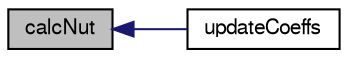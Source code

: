 digraph "calcNut"
{
  bgcolor="transparent";
  edge [fontname="FreeSans",fontsize="10",labelfontname="FreeSans",labelfontsize="10"];
  node [fontname="FreeSans",fontsize="10",shape=record];
  rankdir="LR";
  Node309 [label="calcNut",height=0.2,width=0.4,color="black", fillcolor="grey75", style="filled", fontcolor="black"];
  Node309 -> Node310 [dir="back",color="midnightblue",fontsize="10",style="solid",fontname="FreeSans"];
  Node310 [label="updateCoeffs",height=0.2,width=0.4,color="black",URL="$a31006.html#a7e24eafac629d3733181cd942d4c902f",tooltip="Update the coefficients associated with the patch field. "];
}
